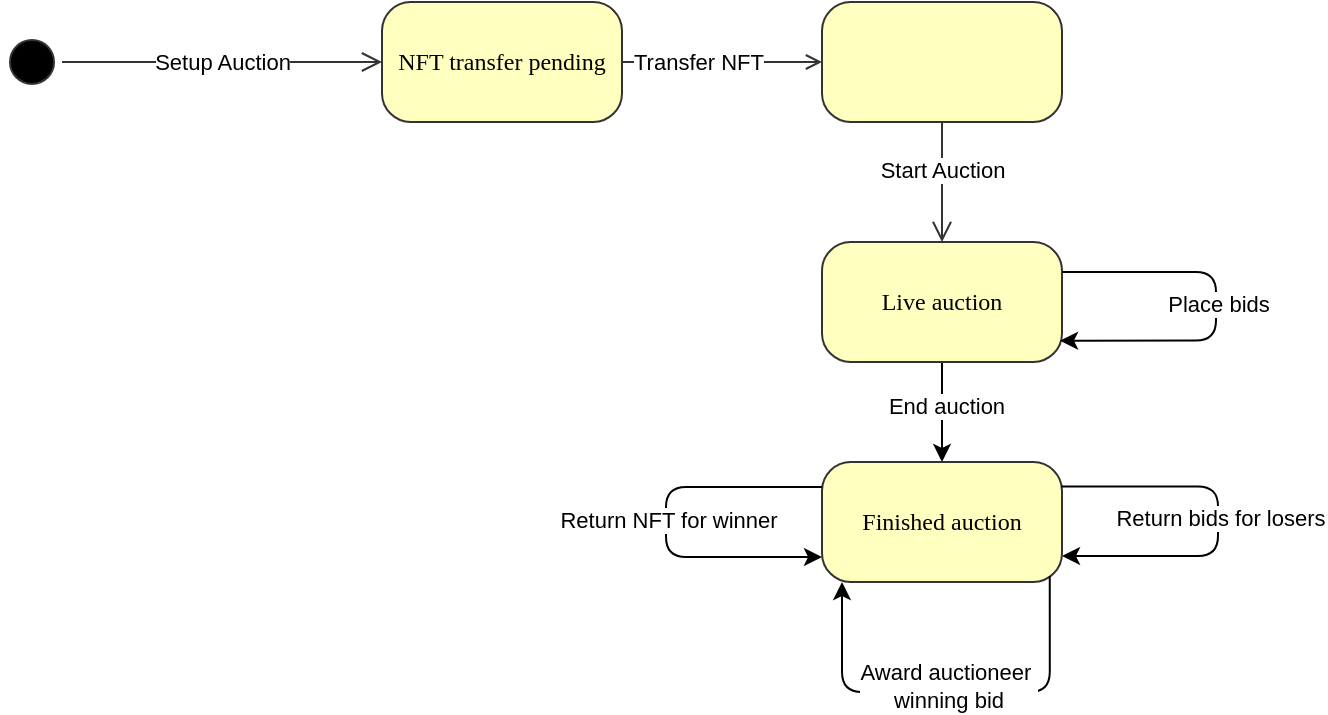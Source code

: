 <mxfile version="27.1.5">
  <diagram name="Page-1" id="58cdce13-f638-feb5-8d6f-7d28b1aa9fa0">
    <mxGraphModel dx="992" dy="610" grid="1" gridSize="10" guides="1" tooltips="1" connect="1" arrows="1" fold="1" page="1" pageScale="1" pageWidth="1100" pageHeight="850" background="none" math="0" shadow="0">
      <root>
        <mxCell id="0" />
        <mxCell id="1" parent="0" />
        <mxCell id="382b91b5511bd0f7-1" value="" style="ellipse;html=1;shape=startState;fillColor=#000000;strokeColor=#333333;rounded=1;shadow=0;comic=0;labelBackgroundColor=none;fontFamily=Verdana;fontSize=12;fontColor=#000000;align=center;direction=south;" parent="1" vertex="1">
          <mxGeometry x="50" y="135" width="30" height="30" as="geometry" />
        </mxCell>
        <mxCell id="GW1q7XcM0TQdHOViL6Cg-6" style="edgeStyle=orthogonalEdgeStyle;rounded=0;orthogonalLoop=1;jettySize=auto;html=1;entryX=0.5;entryY=0;entryDx=0;entryDy=0;" edge="1" parent="1" source="382b91b5511bd0f7-5" target="382b91b5511bd0f7-10">
          <mxGeometry relative="1" as="geometry" />
        </mxCell>
        <mxCell id="GW1q7XcM0TQdHOViL6Cg-7" value="End auction" style="edgeLabel;html=1;align=center;verticalAlign=middle;resizable=0;points=[];" vertex="1" connectable="0" parent="GW1q7XcM0TQdHOViL6Cg-6">
          <mxGeometry x="-0.137" y="2" relative="1" as="geometry">
            <mxPoint as="offset" />
          </mxGeometry>
        </mxCell>
        <mxCell id="382b91b5511bd0f7-5" value="Live auction" style="rounded=1;whiteSpace=wrap;html=1;arcSize=24;fillColor=#ffffc0;strokeColor=#333333;shadow=0;comic=0;labelBackgroundColor=none;fontFamily=Verdana;fontSize=12;fontColor=#000000;align=center;" parent="1" vertex="1">
          <mxGeometry x="460" y="240" width="120" height="60" as="geometry" />
        </mxCell>
        <mxCell id="382b91b5511bd0f7-6" value="NFT transfer pending" style="rounded=1;whiteSpace=wrap;html=1;arcSize=24;fillColor=#ffffc0;strokeColor=#333333;shadow=0;comic=0;labelBackgroundColor=none;fontFamily=Verdana;fontSize=12;fontColor=#000000;align=center;" parent="1" vertex="1">
          <mxGeometry x="240" y="120" width="120" height="60" as="geometry" />
        </mxCell>
        <mxCell id="382b91b5511bd0f7-7" value="" style="rounded=1;whiteSpace=wrap;html=1;arcSize=24;fillColor=#ffffc0;strokeColor=#333333;shadow=0;comic=0;labelBackgroundColor=none;fontFamily=Verdana;fontSize=12;fontColor=#000000;align=center;" parent="1" vertex="1">
          <mxGeometry x="460" y="120" width="120" height="60" as="geometry" />
        </mxCell>
        <mxCell id="382b91b5511bd0f7-10" value="Finished auction" style="rounded=1;whiteSpace=wrap;html=1;arcSize=24;fillColor=#ffffc0;strokeColor=#333333;shadow=0;comic=0;labelBackgroundColor=none;fontFamily=Verdana;fontSize=12;fontColor=#000000;align=center;" parent="1" vertex="1">
          <mxGeometry x="460" y="350" width="120" height="60" as="geometry" />
        </mxCell>
        <mxCell id="2a3bc250acf0617d-9" style="edgeStyle=orthogonalEdgeStyle;html=1;labelBackgroundColor=none;endArrow=open;endSize=8;strokeColor=#333333;fontFamily=Verdana;fontSize=12;align=left;" parent="1" source="382b91b5511bd0f7-1" target="382b91b5511bd0f7-6" edge="1">
          <mxGeometry relative="1" as="geometry" />
        </mxCell>
        <mxCell id="GW1q7XcM0TQdHOViL6Cg-1" value="Setup Auction" style="edgeLabel;html=1;align=center;verticalAlign=middle;resizable=0;points=[];" vertex="1" connectable="0" parent="2a3bc250acf0617d-9">
          <mxGeometry x="-0.292" y="1" relative="1" as="geometry">
            <mxPoint x="23" y="1" as="offset" />
          </mxGeometry>
        </mxCell>
        <mxCell id="2a3bc250acf0617d-10" style="html=1;labelBackgroundColor=none;endArrow=open;strokeColor=#333333;fontFamily=Verdana;fontSize=12;align=left;entryX=0;entryY=0.5;exitX=1;exitY=0.5;exitDx=0;exitDy=0;rounded=0;" parent="1" source="382b91b5511bd0f7-6" target="382b91b5511bd0f7-7" edge="1">
          <mxGeometry relative="1" as="geometry" />
        </mxCell>
        <mxCell id="GW1q7XcM0TQdHOViL6Cg-2" value="Transfer NFT" style="edgeLabel;html=1;align=center;verticalAlign=middle;resizable=0;points=[];" vertex="1" connectable="0" parent="2a3bc250acf0617d-10">
          <mxGeometry x="-0.079" y="4" relative="1" as="geometry">
            <mxPoint x="-8" y="4" as="offset" />
          </mxGeometry>
        </mxCell>
        <mxCell id="2a3bc250acf0617d-11" style="html=1;labelBackgroundColor=none;endArrow=open;endSize=8;strokeColor=#333333;fontFamily=Verdana;fontSize=12;align=left;exitX=0.5;exitY=1;entryX=0.5;entryY=0;entryDx=0;entryDy=0;" parent="1" source="382b91b5511bd0f7-7" target="382b91b5511bd0f7-5" edge="1">
          <mxGeometry relative="1" as="geometry">
            <mxPoint x="520" y="300" as="sourcePoint" />
            <mxPoint x="340" y="320" as="targetPoint" />
          </mxGeometry>
        </mxCell>
        <mxCell id="GW1q7XcM0TQdHOViL6Cg-3" value="Start Auction" style="edgeLabel;html=1;align=center;verticalAlign=middle;resizable=0;points=[];" vertex="1" connectable="0" parent="2a3bc250acf0617d-11">
          <mxGeometry x="-0.203" relative="1" as="geometry">
            <mxPoint as="offset" />
          </mxGeometry>
        </mxCell>
        <mxCell id="GW1q7XcM0TQdHOViL6Cg-4" style="edgeStyle=orthogonalEdgeStyle;rounded=1;orthogonalLoop=1;jettySize=auto;html=1;curved=0;exitX=1;exitY=0.25;exitDx=0;exitDy=0;entryX=0.992;entryY=0.822;entryDx=0;entryDy=0;entryPerimeter=0;" edge="1" parent="1" source="382b91b5511bd0f7-5" target="382b91b5511bd0f7-5">
          <mxGeometry relative="1" as="geometry">
            <mxPoint x="585.32" y="254.4" as="sourcePoint" />
            <mxPoint x="590" y="280" as="targetPoint" />
            <Array as="points">
              <mxPoint x="657" y="255" />
              <mxPoint x="657" y="289" />
            </Array>
          </mxGeometry>
        </mxCell>
        <mxCell id="GW1q7XcM0TQdHOViL6Cg-5" value="Place bids" style="edgeLabel;html=1;align=center;verticalAlign=middle;resizable=0;points=[];" vertex="1" connectable="0" parent="GW1q7XcM0TQdHOViL6Cg-4">
          <mxGeometry x="0.027" y="1" relative="1" as="geometry">
            <mxPoint y="-4" as="offset" />
          </mxGeometry>
        </mxCell>
        <mxCell id="GW1q7XcM0TQdHOViL6Cg-10" style="edgeStyle=orthogonalEdgeStyle;rounded=1;orthogonalLoop=1;jettySize=auto;html=1;curved=0;exitX=0.997;exitY=0.204;exitDx=0;exitDy=0;entryX=0.992;entryY=0.822;entryDx=0;entryDy=0;entryPerimeter=0;exitPerimeter=0;" edge="1" parent="1" source="382b91b5511bd0f7-10">
          <mxGeometry relative="1" as="geometry">
            <mxPoint x="581" y="363" as="sourcePoint" />
            <mxPoint x="580" y="397" as="targetPoint" />
            <Array as="points">
              <mxPoint x="658" y="362" />
              <mxPoint x="658" y="397" />
            </Array>
          </mxGeometry>
        </mxCell>
        <mxCell id="GW1q7XcM0TQdHOViL6Cg-11" value="Return bids for losers" style="edgeLabel;html=1;align=center;verticalAlign=middle;resizable=0;points=[];" vertex="1" connectable="0" parent="GW1q7XcM0TQdHOViL6Cg-10">
          <mxGeometry x="0.027" y="1" relative="1" as="geometry">
            <mxPoint y="-4" as="offset" />
          </mxGeometry>
        </mxCell>
        <mxCell id="GW1q7XcM0TQdHOViL6Cg-12" style="edgeStyle=orthogonalEdgeStyle;rounded=1;orthogonalLoop=1;jettySize=auto;html=1;curved=0;exitX=0.997;exitY=0.204;exitDx=0;exitDy=0;entryX=0.992;entryY=0.822;entryDx=0;entryDy=0;entryPerimeter=0;exitPerimeter=0;" edge="1" parent="1">
          <mxGeometry relative="1" as="geometry">
            <mxPoint x="460" y="362.5" as="sourcePoint" />
            <mxPoint x="460" y="397.5" as="targetPoint" />
            <Array as="points">
              <mxPoint x="382" y="362.5" />
              <mxPoint x="382" y="397.5" />
            </Array>
          </mxGeometry>
        </mxCell>
        <mxCell id="GW1q7XcM0TQdHOViL6Cg-13" value="Return NFT for winner" style="edgeLabel;html=1;align=center;verticalAlign=middle;resizable=0;points=[];" vertex="1" connectable="0" parent="GW1q7XcM0TQdHOViL6Cg-12">
          <mxGeometry x="0.027" y="1" relative="1" as="geometry">
            <mxPoint y="-4" as="offset" />
          </mxGeometry>
        </mxCell>
        <mxCell id="GW1q7XcM0TQdHOViL6Cg-14" style="edgeStyle=orthogonalEdgeStyle;rounded=1;orthogonalLoop=1;jettySize=auto;html=1;curved=0;exitX=0.949;exitY=0.95;exitDx=0;exitDy=0;exitPerimeter=0;" edge="1" parent="1" source="382b91b5511bd0f7-10">
          <mxGeometry relative="1" as="geometry">
            <mxPoint x="460" y="430" as="sourcePoint" />
            <mxPoint x="470" y="410" as="targetPoint" />
            <Array as="points">
              <mxPoint x="574" y="465" />
              <mxPoint x="470" y="465" />
              <mxPoint x="470" y="410" />
            </Array>
          </mxGeometry>
        </mxCell>
        <mxCell id="GW1q7XcM0TQdHOViL6Cg-15" value="Award auctioneer&amp;nbsp;&lt;div&gt;winning bid&lt;/div&gt;" style="edgeLabel;html=1;align=center;verticalAlign=middle;resizable=0;points=[];" vertex="1" connectable="0" parent="GW1q7XcM0TQdHOViL6Cg-14">
          <mxGeometry x="0.027" y="1" relative="1" as="geometry">
            <mxPoint x="2" y="-4" as="offset" />
          </mxGeometry>
        </mxCell>
      </root>
    </mxGraphModel>
  </diagram>
</mxfile>
